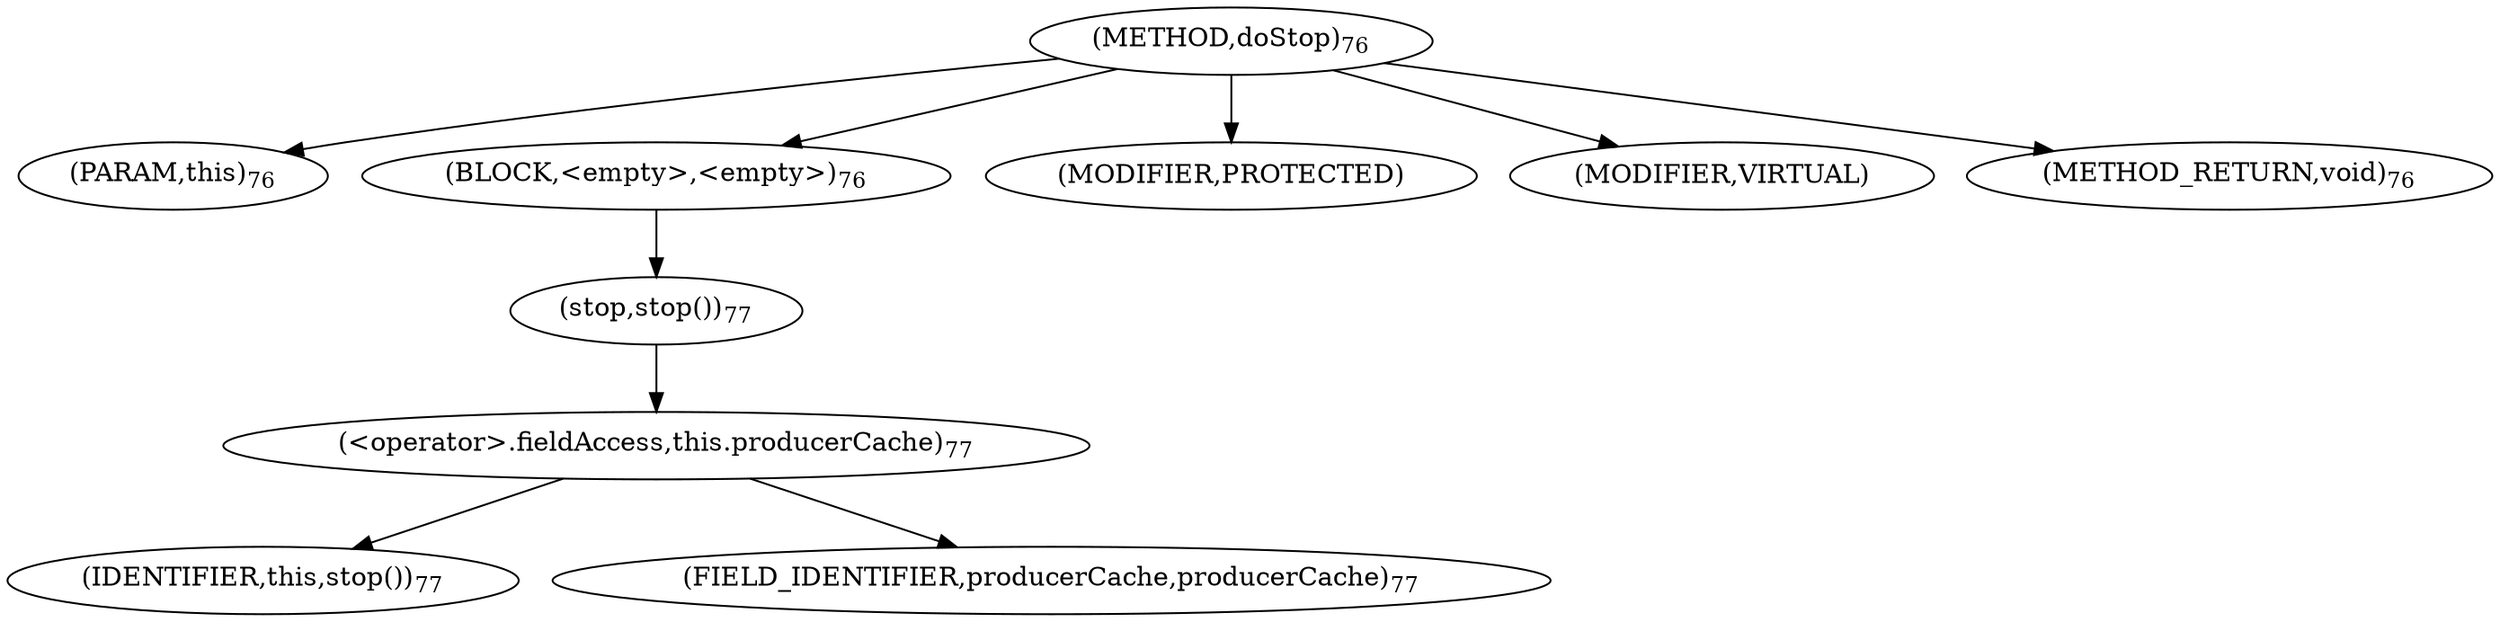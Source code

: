 digraph "doStop" {  
"131" [label = <(METHOD,doStop)<SUB>76</SUB>> ]
"132" [label = <(PARAM,this)<SUB>76</SUB>> ]
"133" [label = <(BLOCK,&lt;empty&gt;,&lt;empty&gt;)<SUB>76</SUB>> ]
"134" [label = <(stop,stop())<SUB>77</SUB>> ]
"135" [label = <(&lt;operator&gt;.fieldAccess,this.producerCache)<SUB>77</SUB>> ]
"136" [label = <(IDENTIFIER,this,stop())<SUB>77</SUB>> ]
"137" [label = <(FIELD_IDENTIFIER,producerCache,producerCache)<SUB>77</SUB>> ]
"138" [label = <(MODIFIER,PROTECTED)> ]
"139" [label = <(MODIFIER,VIRTUAL)> ]
"140" [label = <(METHOD_RETURN,void)<SUB>76</SUB>> ]
  "131" -> "132" 
  "131" -> "133" 
  "131" -> "138" 
  "131" -> "139" 
  "131" -> "140" 
  "133" -> "134" 
  "134" -> "135" 
  "135" -> "136" 
  "135" -> "137" 
}
